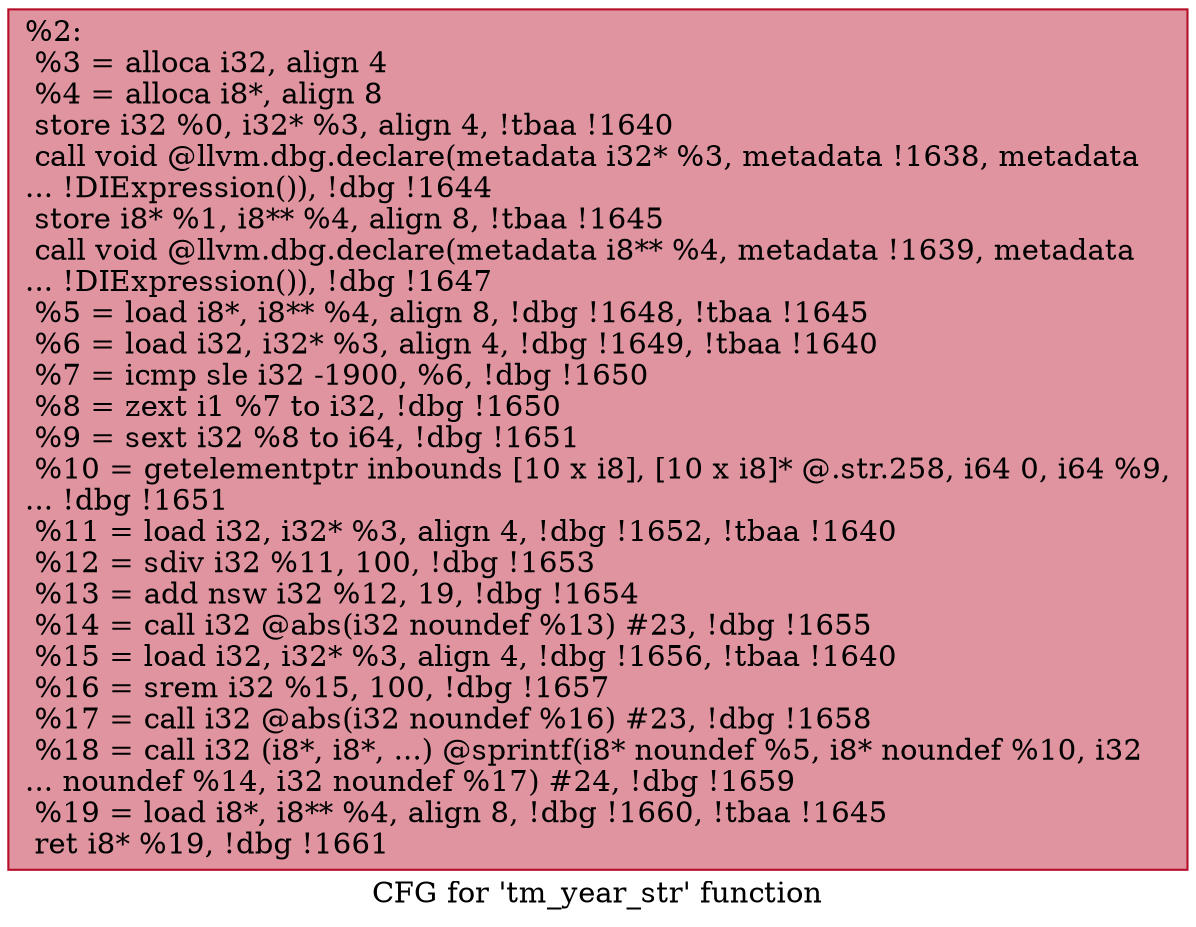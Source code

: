 digraph "CFG for 'tm_year_str' function" {
	label="CFG for 'tm_year_str' function";

	Node0x177cf70 [shape=record,color="#b70d28ff", style=filled, fillcolor="#b70d2870",label="{%2:\l  %3 = alloca i32, align 4\l  %4 = alloca i8*, align 8\l  store i32 %0, i32* %3, align 4, !tbaa !1640\l  call void @llvm.dbg.declare(metadata i32* %3, metadata !1638, metadata\l... !DIExpression()), !dbg !1644\l  store i8* %1, i8** %4, align 8, !tbaa !1645\l  call void @llvm.dbg.declare(metadata i8** %4, metadata !1639, metadata\l... !DIExpression()), !dbg !1647\l  %5 = load i8*, i8** %4, align 8, !dbg !1648, !tbaa !1645\l  %6 = load i32, i32* %3, align 4, !dbg !1649, !tbaa !1640\l  %7 = icmp sle i32 -1900, %6, !dbg !1650\l  %8 = zext i1 %7 to i32, !dbg !1650\l  %9 = sext i32 %8 to i64, !dbg !1651\l  %10 = getelementptr inbounds [10 x i8], [10 x i8]* @.str.258, i64 0, i64 %9,\l... !dbg !1651\l  %11 = load i32, i32* %3, align 4, !dbg !1652, !tbaa !1640\l  %12 = sdiv i32 %11, 100, !dbg !1653\l  %13 = add nsw i32 %12, 19, !dbg !1654\l  %14 = call i32 @abs(i32 noundef %13) #23, !dbg !1655\l  %15 = load i32, i32* %3, align 4, !dbg !1656, !tbaa !1640\l  %16 = srem i32 %15, 100, !dbg !1657\l  %17 = call i32 @abs(i32 noundef %16) #23, !dbg !1658\l  %18 = call i32 (i8*, i8*, ...) @sprintf(i8* noundef %5, i8* noundef %10, i32\l... noundef %14, i32 noundef %17) #24, !dbg !1659\l  %19 = load i8*, i8** %4, align 8, !dbg !1660, !tbaa !1645\l  ret i8* %19, !dbg !1661\l}"];
}
